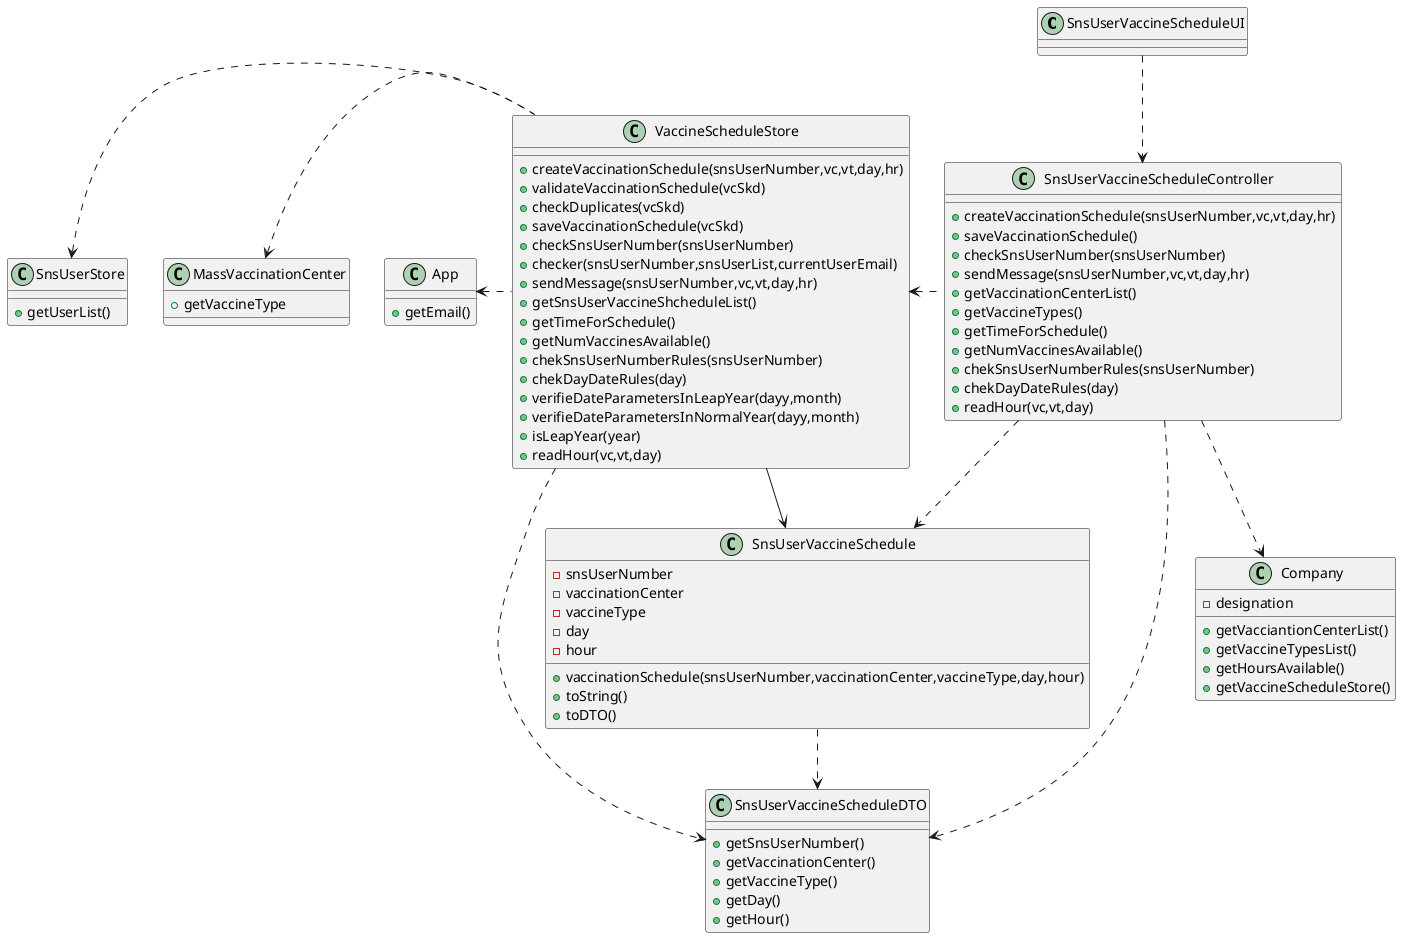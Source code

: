 @startuml
'https://plantuml.com/sequence-diagram

class SnsUserVaccineScheduleUI{
}
class SnsUserVaccineScheduleController{
+createVaccinationSchedule(snsUserNumber,vc,vt,day,hr)
+saveVaccinationSchedule()
+checkSnsUserNumber(snsUserNumber)
+sendMessage(snsUserNumber,vc,vt,day,hr)
+getVaccinationCenterList()
+getVaccineTypes()
+getTimeForSchedule()
+getNumVaccinesAvailable()
+chekSnsUserNumberRules(snsUserNumber)
+chekDayDateRules(day)
+readHour(vc,vt,day)
}
class Company {
-designation
+getVacciantionCenterList()
+getVaccineTypesList()
+getHoursAvailable()
+getVaccineScheduleStore()
}
class SnsUserVaccineSchedule{
-snsUserNumber
-vaccinationCenter
-vaccineType
-day
-hour
+vaccinationSchedule(snsUserNumber,vaccinationCenter,vaccineType,day,hour)
+toString()
+toDTO()
}
class SnsUserVaccineScheduleDTO{
+getSnsUserNumber()
+getVaccinationCenter()
+getVaccineType()
+getDay()
+getHour()
}
class VaccineScheduleStore{
+createVaccinationSchedule(snsUserNumber,vc,vt,day,hr)
+validateVaccinationSchedule(vcSkd)
+checkDuplicates(vcSkd)
+saveVaccinationSchedule(vcSkd)
+checkSnsUserNumber(snsUserNumber)
+checker(snsUserNumber,snsUserList,currentUserEmail)
+sendMessage(snsUserNumber,vc,vt,day,hr)
+getSnsUserVaccineShcheduleList()
+getTimeForSchedule()
+getNumVaccinesAvailable()
+chekSnsUserNumberRules(snsUserNumber)
+chekDayDateRules(day)
+verifieDateParametersInLeapYear(dayy,month)
+verifieDateParametersInNormalYear(dayy,month)
+isLeapYear(year)
+readHour(vc,vt,day)
}
class App{
+getEmail()
}
class SnsUserStore{
+getUserList()
}
class MassVaccinationCenter{
+getVaccineType
}




SnsUserVaccineScheduleUI .-> SnsUserVaccineScheduleController

SnsUserVaccineScheduleController .-> Company
SnsUserVaccineScheduleController .-> SnsUserVaccineSchedule
SnsUserVaccineScheduleController .-> SnsUserVaccineScheduleDTO
SnsUserVaccineScheduleController .-l> VaccineScheduleStore

VaccineScheduleStore -> SnsUserVaccineSchedule
VaccineScheduleStore .-r> SnsUserVaccineScheduleDTO
VaccineScheduleStore .-l> App
VaccineScheduleStore .-l> MassVaccinationCenter
VaccineScheduleStore .-l> SnsUserStore

SnsUserVaccineSchedule .-> SnsUserVaccineScheduleDTO


@enduml